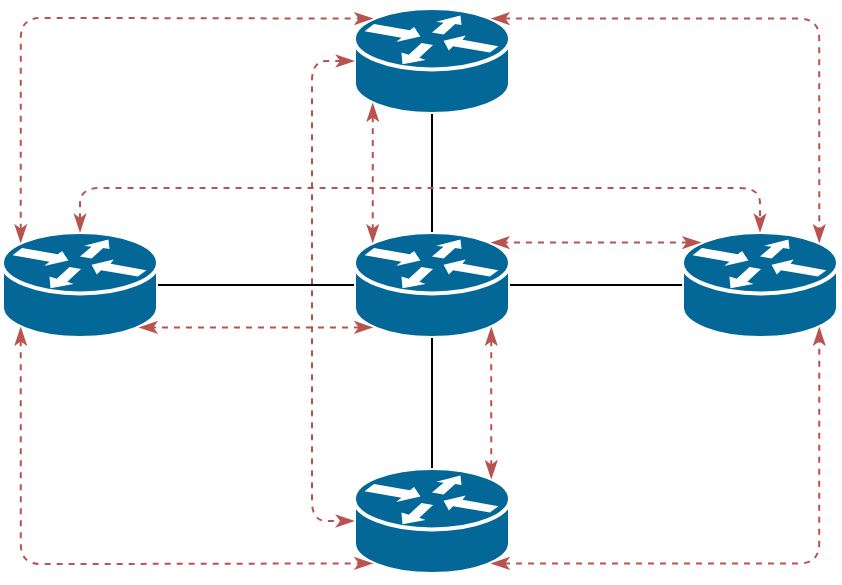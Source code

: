 <mxfile version="12.9.3" type="device"><diagram id="-HJATQSAWYVLQZ0f5Nkx" name="Page-1"><mxGraphModel dx="1102" dy="636" grid="1" gridSize="10" guides="1" tooltips="1" connect="1" arrows="1" fold="1" page="1" pageScale="1" pageWidth="850" pageHeight="1100" math="0" shadow="0"><root><mxCell id="0"/><mxCell id="1" parent="0"/><mxCell id="heRKDUJ-Sm3asS9ob9vJ-1" value="" style="shape=mxgraph.cisco.routers.router;html=1;pointerEvents=1;dashed=0;fillColor=#036897;strokeColor=#ffffff;strokeWidth=2;verticalLabelPosition=bottom;verticalAlign=top;align=center;outlineConnect=0;" vertex="1" parent="1"><mxGeometry x="386" y="20" width="78" height="53" as="geometry"/></mxCell><mxCell id="heRKDUJ-Sm3asS9ob9vJ-2" value="" style="shape=mxgraph.cisco.routers.router;html=1;pointerEvents=1;dashed=0;fillColor=#036897;strokeColor=#ffffff;strokeWidth=2;verticalLabelPosition=bottom;verticalAlign=top;align=center;outlineConnect=0;" vertex="1" parent="1"><mxGeometry x="210" y="132" width="78" height="53" as="geometry"/></mxCell><mxCell id="heRKDUJ-Sm3asS9ob9vJ-3" value="" style="shape=mxgraph.cisco.routers.router;html=1;pointerEvents=1;dashed=0;fillColor=#036897;strokeColor=#ffffff;strokeWidth=2;verticalLabelPosition=bottom;verticalAlign=top;align=center;outlineConnect=0;" vertex="1" parent="1"><mxGeometry x="386" y="250" width="78" height="53" as="geometry"/></mxCell><mxCell id="heRKDUJ-Sm3asS9ob9vJ-4" value="" style="shape=mxgraph.cisco.routers.router;html=1;pointerEvents=1;dashed=0;fillColor=#036897;strokeColor=#ffffff;strokeWidth=2;verticalLabelPosition=bottom;verticalAlign=top;align=center;outlineConnect=0;" vertex="1" parent="1"><mxGeometry x="550" y="132" width="78" height="53" as="geometry"/></mxCell><mxCell id="heRKDUJ-Sm3asS9ob9vJ-11" value="" style="shape=mxgraph.cisco.routers.router;html=1;pointerEvents=1;dashed=0;fillColor=#036897;strokeColor=#ffffff;strokeWidth=2;verticalLabelPosition=bottom;verticalAlign=top;align=center;outlineConnect=0;" vertex="1" parent="1"><mxGeometry x="386" y="132" width="78" height="53" as="geometry"/></mxCell><mxCell id="heRKDUJ-Sm3asS9ob9vJ-12" value="" style="endArrow=none;html=1;entryX=0;entryY=0.5;entryDx=0;entryDy=0;entryPerimeter=0;exitX=1;exitY=0.5;exitDx=0;exitDy=0;exitPerimeter=0;" edge="1" parent="1" source="heRKDUJ-Sm3asS9ob9vJ-2" target="heRKDUJ-Sm3asS9ob9vJ-11"><mxGeometry width="50" height="50" relative="1" as="geometry"><mxPoint x="320" y="150" as="sourcePoint"/><mxPoint x="370" y="100" as="targetPoint"/></mxGeometry></mxCell><mxCell id="heRKDUJ-Sm3asS9ob9vJ-13" value="" style="endArrow=none;html=1;entryX=0.5;entryY=0;entryDx=0;entryDy=0;entryPerimeter=0;exitX=0.5;exitY=1;exitDx=0;exitDy=0;exitPerimeter=0;" edge="1" parent="1" source="heRKDUJ-Sm3asS9ob9vJ-1" target="heRKDUJ-Sm3asS9ob9vJ-11"><mxGeometry width="50" height="50" relative="1" as="geometry"><mxPoint x="327" y="100" as="sourcePoint"/><mxPoint x="425" y="100" as="targetPoint"/></mxGeometry></mxCell><mxCell id="heRKDUJ-Sm3asS9ob9vJ-14" value="" style="endArrow=none;html=1;entryX=0;entryY=0.5;entryDx=0;entryDy=0;entryPerimeter=0;exitX=1;exitY=0.5;exitDx=0;exitDy=0;exitPerimeter=0;" edge="1" parent="1" source="heRKDUJ-Sm3asS9ob9vJ-11" target="heRKDUJ-Sm3asS9ob9vJ-4"><mxGeometry width="50" height="50" relative="1" as="geometry"><mxPoint x="480" y="132" as="sourcePoint"/><mxPoint x="530" y="82" as="targetPoint"/></mxGeometry></mxCell><mxCell id="heRKDUJ-Sm3asS9ob9vJ-15" value="" style="endArrow=none;html=1;entryX=0.5;entryY=1;entryDx=0;entryDy=0;entryPerimeter=0;exitX=0.5;exitY=0;exitDx=0;exitDy=0;exitPerimeter=0;" edge="1" parent="1" source="heRKDUJ-Sm3asS9ob9vJ-3" target="heRKDUJ-Sm3asS9ob9vJ-11"><mxGeometry width="50" height="50" relative="1" as="geometry"><mxPoint x="308" y="178.5" as="sourcePoint"/><mxPoint x="406" y="178.5" as="targetPoint"/></mxGeometry></mxCell><mxCell id="heRKDUJ-Sm3asS9ob9vJ-16" value="" style="endArrow=classicThin;dashed=1;html=1;entryX=0.88;entryY=0.9;entryDx=0;entryDy=0;entryPerimeter=0;fillColor=#f8cecc;strokeColor=#b85450;edgeStyle=orthogonalEdgeStyle;exitX=0.88;exitY=0.9;exitDx=0;exitDy=0;exitPerimeter=0;endFill=1;startArrow=classicThin;startFill=1;" edge="1" parent="1" source="heRKDUJ-Sm3asS9ob9vJ-3" target="heRKDUJ-Sm3asS9ob9vJ-4"><mxGeometry width="50" height="50" relative="1" as="geometry"><mxPoint x="520" y="250" as="sourcePoint"/><mxPoint x="570" y="200" as="targetPoint"/></mxGeometry></mxCell><mxCell id="heRKDUJ-Sm3asS9ob9vJ-18" value="" style="endArrow=classicThin;dashed=1;html=1;entryX=0.88;entryY=0.1;entryDx=0;entryDy=0;entryPerimeter=0;fillColor=#f8cecc;strokeColor=#b85450;edgeStyle=orthogonalEdgeStyle;exitX=0.88;exitY=0.1;exitDx=0;exitDy=0;exitPerimeter=0;endFill=1;startArrow=classicThin;startFill=1;" edge="1" parent="1" source="heRKDUJ-Sm3asS9ob9vJ-1" target="heRKDUJ-Sm3asS9ob9vJ-4"><mxGeometry width="50" height="50" relative="1" as="geometry"><mxPoint x="464" y="106.8" as="sourcePoint"/><mxPoint x="559.36" y="10.0" as="targetPoint"/></mxGeometry></mxCell><mxCell id="heRKDUJ-Sm3asS9ob9vJ-19" value="" style="endArrow=classicThin;dashed=1;html=1;fillColor=#f8cecc;strokeColor=#b85450;edgeStyle=orthogonalEdgeStyle;exitX=0.12;exitY=0.1;exitDx=0;exitDy=0;exitPerimeter=0;endFill=1;startArrow=classicThin;startFill=1;entryX=0.12;entryY=0.1;entryDx=0;entryDy=0;entryPerimeter=0;" edge="1" parent="1" source="heRKDUJ-Sm3asS9ob9vJ-2" target="heRKDUJ-Sm3asS9ob9vJ-1"><mxGeometry width="50" height="50" relative="1" as="geometry"><mxPoint x="210" y="40.01" as="sourcePoint"/><mxPoint x="310" y="20" as="targetPoint"/><Array as="points"><mxPoint x="219" y="25"/><mxPoint x="249" y="25"/></Array></mxGeometry></mxCell><mxCell id="heRKDUJ-Sm3asS9ob9vJ-20" value="" style="endArrow=classicThin;dashed=1;html=1;fillColor=#f8cecc;strokeColor=#b85450;edgeStyle=orthogonalEdgeStyle;exitX=0.12;exitY=0.9;exitDx=0;exitDy=0;exitPerimeter=0;endFill=1;startArrow=classicThin;startFill=1;entryX=0.12;entryY=0.9;entryDx=0;entryDy=0;entryPerimeter=0;" edge="1" parent="1" source="heRKDUJ-Sm3asS9ob9vJ-2" target="heRKDUJ-Sm3asS9ob9vJ-3"><mxGeometry width="50" height="50" relative="1" as="geometry"><mxPoint x="200" y="285.5" as="sourcePoint"/><mxPoint x="249" y="240" as="targetPoint"/><Array as="points"><mxPoint x="219" y="298"/><mxPoint x="249" y="298"/></Array></mxGeometry></mxCell><mxCell id="heRKDUJ-Sm3asS9ob9vJ-22" value="" style="endArrow=classicThin;dashed=1;html=1;fillColor=#f8cecc;strokeColor=#b85450;edgeStyle=orthogonalEdgeStyle;exitX=0.5;exitY=0;exitDx=0;exitDy=0;exitPerimeter=0;endFill=1;startArrow=classicThin;startFill=1;entryX=0.5;entryY=0;entryDx=0;entryDy=0;entryPerimeter=0;" edge="1" parent="1" source="heRKDUJ-Sm3asS9ob9vJ-2" target="heRKDUJ-Sm3asS9ob9vJ-4"><mxGeometry width="50" height="50" relative="1" as="geometry"><mxPoint x="285.01" y="90.0" as="sourcePoint"/><mxPoint x="565.73" y="90.0" as="targetPoint"/><Array as="points"><mxPoint x="249" y="110"/><mxPoint x="589" y="110"/></Array></mxGeometry></mxCell><mxCell id="heRKDUJ-Sm3asS9ob9vJ-24" value="" style="endArrow=classicThin;dashed=1;html=1;fillColor=#f8cecc;strokeColor=#b85450;edgeStyle=orthogonalEdgeStyle;exitX=0;exitY=0.5;exitDx=0;exitDy=0;exitPerimeter=0;endFill=1;startArrow=classicThin;startFill=1;entryX=0;entryY=0.5;entryDx=0;entryDy=0;entryPerimeter=0;" edge="1" parent="1" source="heRKDUJ-Sm3asS9ob9vJ-1" target="heRKDUJ-Sm3asS9ob9vJ-3"><mxGeometry width="50" height="50" relative="1" as="geometry"><mxPoint x="340.0" y="90.01" as="sourcePoint"/><mxPoint x="380" y="260" as="targetPoint"/><Array as="points"><mxPoint x="365" y="47"/><mxPoint x="365" y="276"/></Array></mxGeometry></mxCell><mxCell id="heRKDUJ-Sm3asS9ob9vJ-29" value="" style="endArrow=classicThin;dashed=1;html=1;fillColor=#f8cecc;strokeColor=#b85450;edgeStyle=orthogonalEdgeStyle;endFill=1;startArrow=classicThin;startFill=1;entryX=0.12;entryY=0.1;entryDx=0;entryDy=0;entryPerimeter=0;exitX=0.12;exitY=0.9;exitDx=0;exitDy=0;exitPerimeter=0;" edge="1" parent="1" source="heRKDUJ-Sm3asS9ob9vJ-1" target="heRKDUJ-Sm3asS9ob9vJ-11"><mxGeometry width="50" height="50" relative="1" as="geometry"><mxPoint x="391" y="90" as="sourcePoint"/><mxPoint x="390.97" y="206.5" as="targetPoint"/><Array as="points"><mxPoint x="395" y="90"/><mxPoint x="395" y="137"/></Array></mxGeometry></mxCell><mxCell id="heRKDUJ-Sm3asS9ob9vJ-31" value="" style="endArrow=classicThin;dashed=1;html=1;fillColor=#f8cecc;strokeColor=#b85450;edgeStyle=orthogonalEdgeStyle;endFill=1;startArrow=classicThin;startFill=1;entryX=0.88;entryY=0.1;entryDx=0;entryDy=0;entryPerimeter=0;exitX=0.12;exitY=0.1;exitDx=0;exitDy=0;exitPerimeter=0;" edge="1" parent="1" source="heRKDUJ-Sm3asS9ob9vJ-4" target="heRKDUJ-Sm3asS9ob9vJ-11"><mxGeometry width="50" height="50" relative="1" as="geometry"><mxPoint x="405.36" y="77.7" as="sourcePoint"/><mxPoint x="405.36" y="147.3" as="targetPoint"/><Array as="points"><mxPoint x="455" y="137"/></Array></mxGeometry></mxCell><mxCell id="heRKDUJ-Sm3asS9ob9vJ-32" value="" style="endArrow=classicThin;dashed=1;html=1;fillColor=#f8cecc;strokeColor=#b85450;edgeStyle=orthogonalEdgeStyle;endFill=1;startArrow=classicThin;startFill=1;entryX=0.88;entryY=0.9;entryDx=0;entryDy=0;entryPerimeter=0;exitX=0.12;exitY=0.9;exitDx=0;exitDy=0;exitPerimeter=0;" edge="1" parent="1" source="heRKDUJ-Sm3asS9ob9vJ-11" target="heRKDUJ-Sm3asS9ob9vJ-2"><mxGeometry width="50" height="50" relative="1" as="geometry"><mxPoint x="374.79" y="132.01" as="sourcePoint"/><mxPoint x="270.07" y="132.01" as="targetPoint"/><Array as="points"><mxPoint x="340" y="180"/><mxPoint x="340" y="180"/></Array></mxGeometry></mxCell><mxCell id="heRKDUJ-Sm3asS9ob9vJ-33" value="" style="endArrow=classicThin;dashed=1;html=1;fillColor=#f8cecc;strokeColor=#b85450;edgeStyle=orthogonalEdgeStyle;endFill=1;startArrow=classicThin;startFill=1;entryX=0.88;entryY=0.1;entryDx=0;entryDy=0;entryPerimeter=0;exitX=0.88;exitY=0.9;exitDx=0;exitDy=0;exitPerimeter=0;" edge="1" parent="1" source="heRKDUJ-Sm3asS9ob9vJ-11" target="heRKDUJ-Sm3asS9ob9vJ-3"><mxGeometry width="50" height="50" relative="1" as="geometry"><mxPoint x="463.43" y="185" as="sourcePoint"/><mxPoint x="463.43" y="254.6" as="targetPoint"/><Array as="points"><mxPoint x="455" y="207"/><mxPoint x="455" y="255"/></Array></mxGeometry></mxCell></root></mxGraphModel></diagram></mxfile>